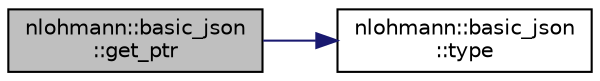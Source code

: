 digraph "nlohmann::basic_json::get_ptr"
{
 // LATEX_PDF_SIZE
  edge [fontname="Helvetica",fontsize="10",labelfontname="Helvetica",labelfontsize="10"];
  node [fontname="Helvetica",fontsize="10",shape=record];
  rankdir="LR";
  Node194 [label="nlohmann::basic_json\l::get_ptr",height=0.2,width=0.4,color="black", fillcolor="grey75", style="filled", fontcolor="black",tooltip="get a pointer value (implicit)"];
  Node194 -> Node195 [color="midnightblue",fontsize="10",style="solid",fontname="Helvetica"];
  Node195 [label="nlohmann::basic_json\l::type",height=0.2,width=0.4,color="black", fillcolor="white", style="filled",URL="$classnlohmann_1_1basic__json.html#a2b2d781d7f2a4ee41bc0016e931cadf7",tooltip="return the type of the JSON value (explicit)"];
}

